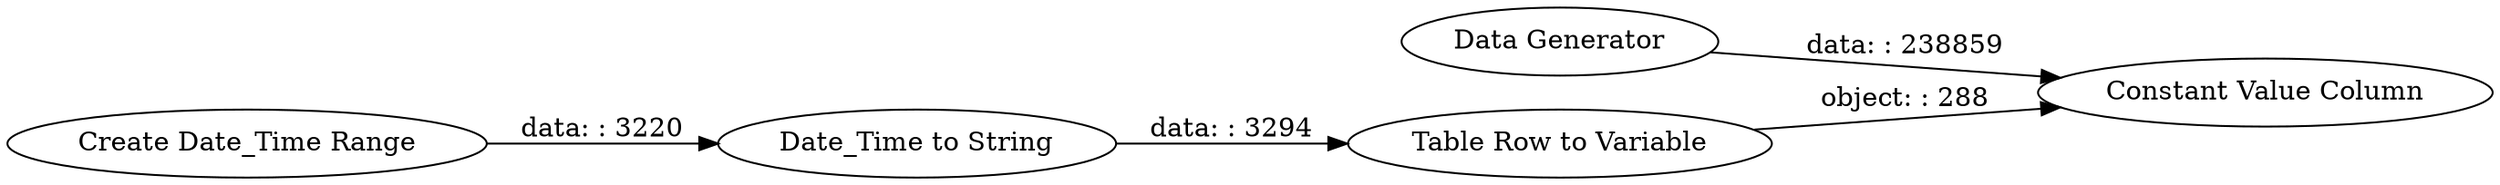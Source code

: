 digraph {
	"6270116027543741111_6" [label="Table Row to Variable"]
	"6270116027543741111_1" [label="Create Date_Time Range"]
	"6270116027543741111_4" [label="Data Generator"]
	"6270116027543741111_2" [label="Date_Time to String"]
	"6270116027543741111_3" [label="Constant Value Column"]
	"6270116027543741111_1" -> "6270116027543741111_2" [label="data: : 3220"]
	"6270116027543741111_4" -> "6270116027543741111_3" [label="data: : 238859"]
	"6270116027543741111_2" -> "6270116027543741111_6" [label="data: : 3294"]
	"6270116027543741111_6" -> "6270116027543741111_3" [label="object: : 288"]
	rankdir=LR
}
